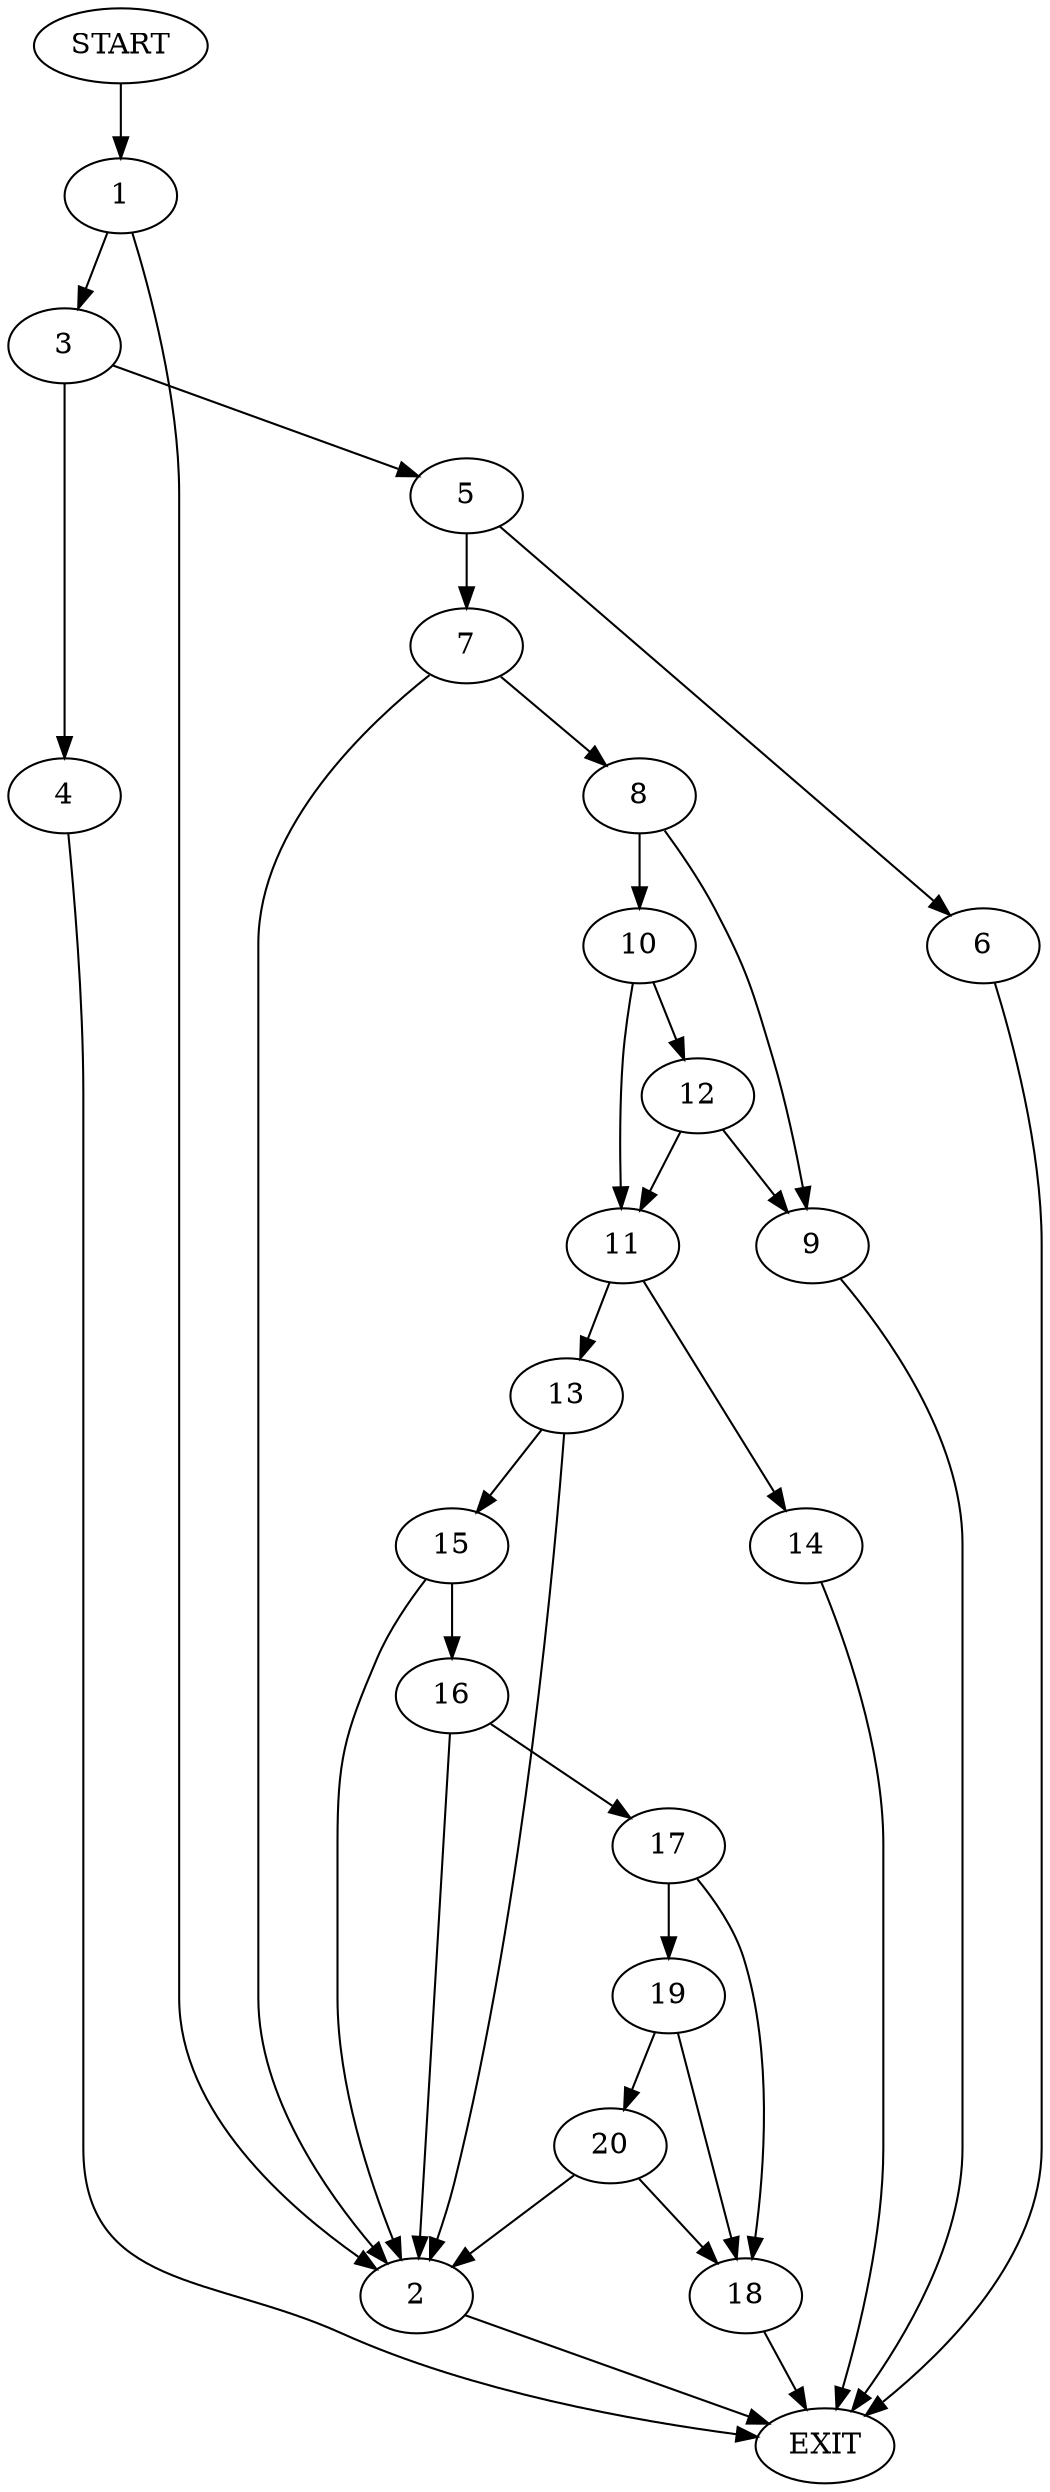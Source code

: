 digraph {
0 [label="START"]
21 [label="EXIT"]
0 -> 1
1 -> 2
1 -> 3
3 -> 4
3 -> 5
2 -> 21
5 -> 6
5 -> 7
4 -> 21
7 -> 2
7 -> 8
6 -> 21
8 -> 9
8 -> 10
10 -> 11
10 -> 12
9 -> 21
12 -> 11
12 -> 9
11 -> 13
11 -> 14
13 -> 2
13 -> 15
14 -> 21
15 -> 2
15 -> 16
16 -> 17
16 -> 2
17 -> 18
17 -> 19
19 -> 18
19 -> 20
18 -> 21
20 -> 2
20 -> 18
}
